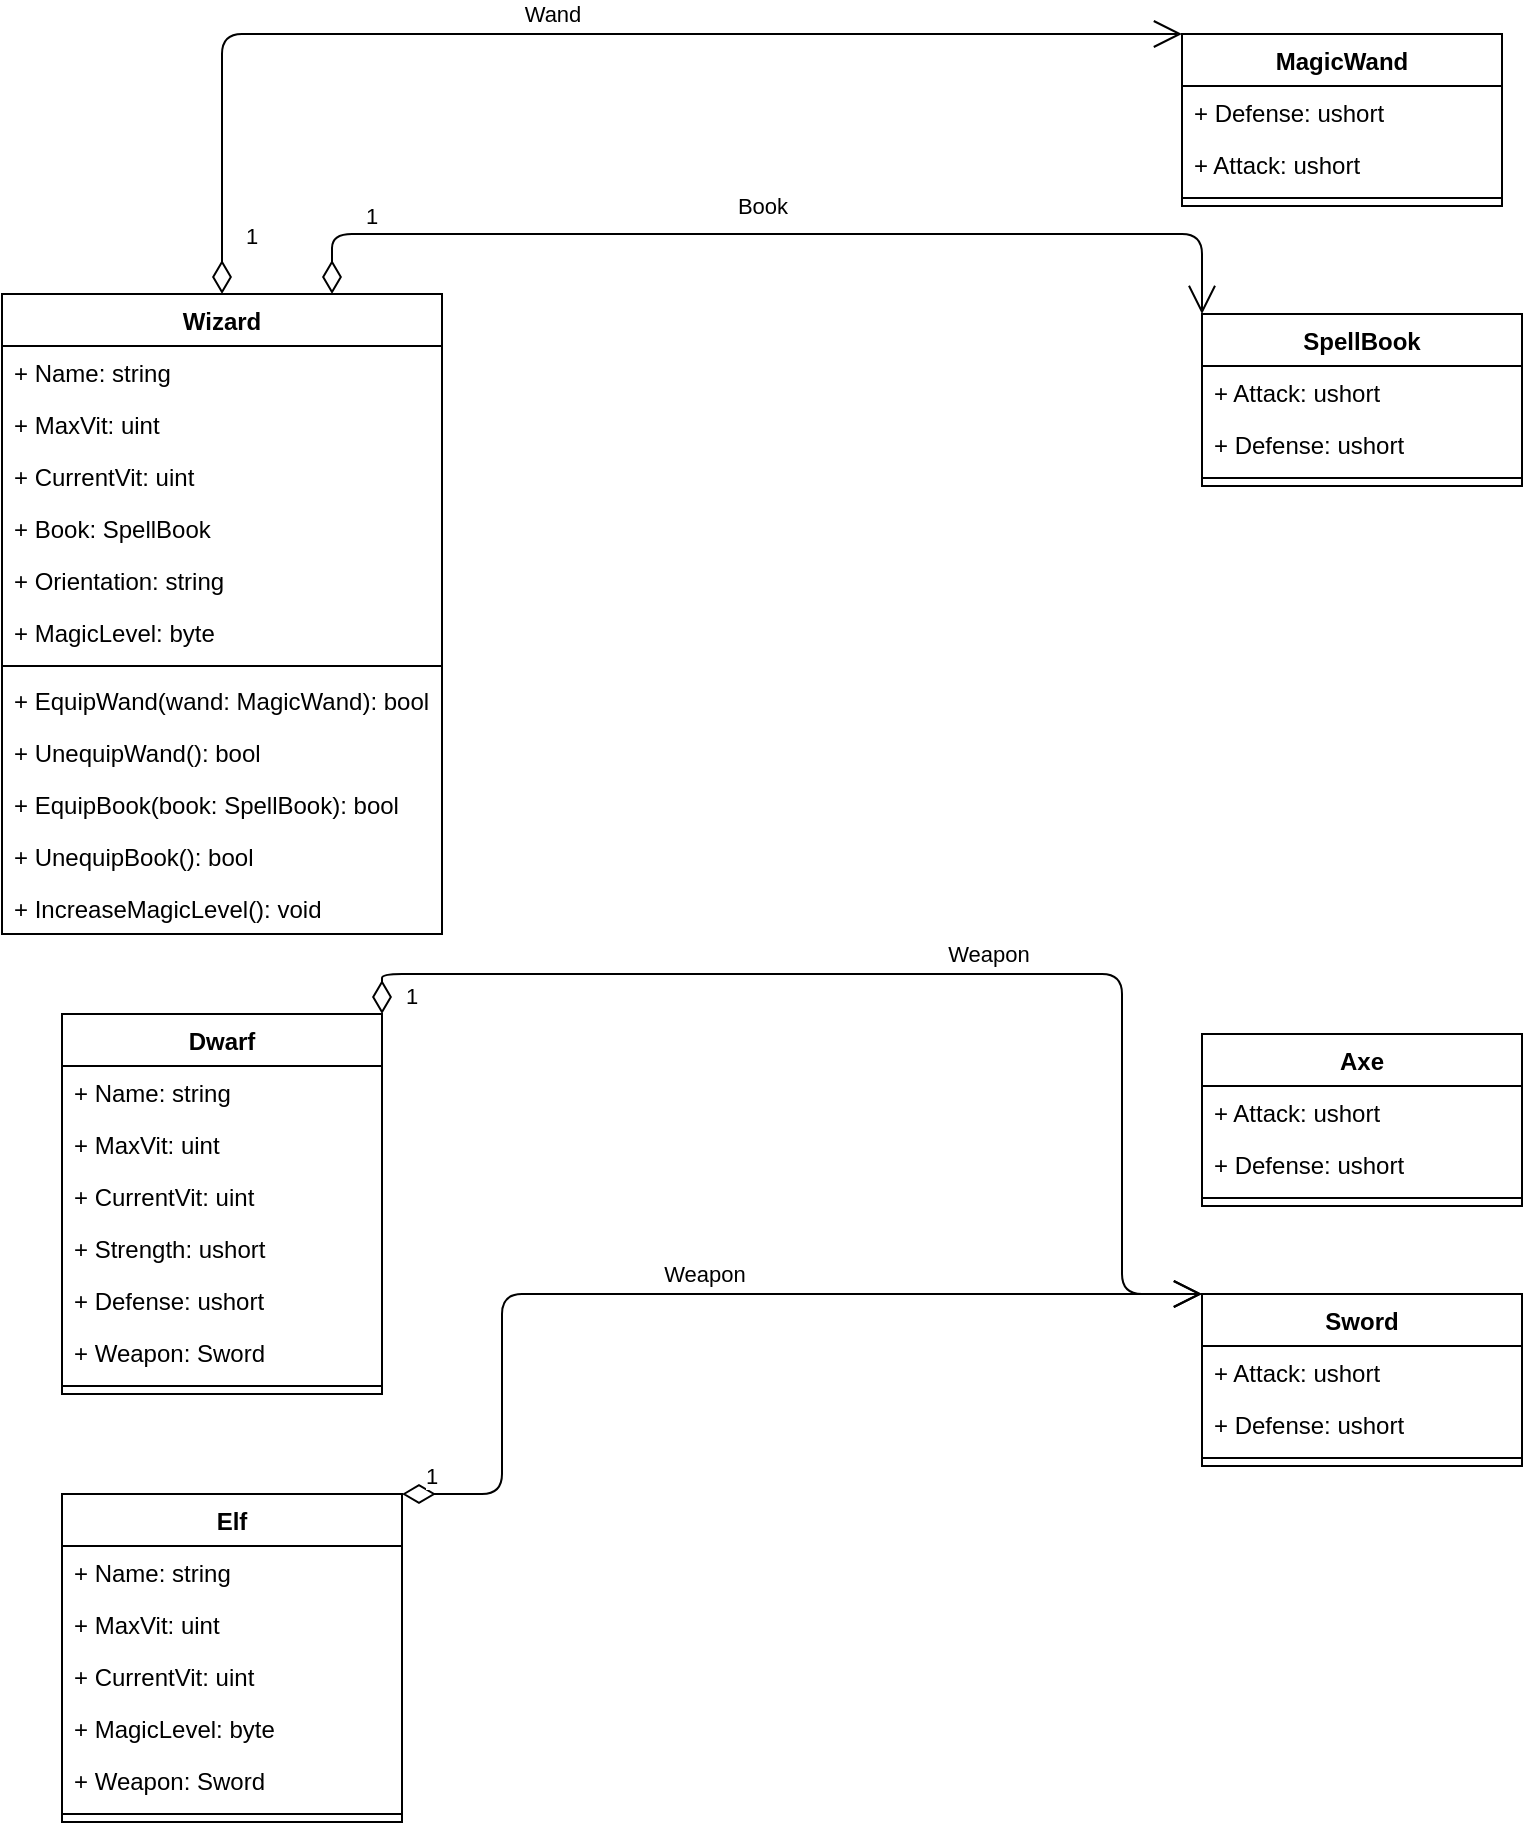 <mxfile>
    <diagram id="q3su5e_mNZvqEO0EUkKi" name="Page-1">
        <mxGraphModel dx="334" dy="1399" grid="1" gridSize="10" guides="1" tooltips="1" connect="1" arrows="1" fold="1" page="1" pageScale="1" pageWidth="827" pageHeight="1169" math="0" shadow="0">
            <root>
                <mxCell id="0"/>
                <mxCell id="1" parent="0"/>
                <mxCell id="DfV67dtDx3wEj1eyCSDH-1" value="Dwarf" style="swimlane;fontStyle=1;align=center;verticalAlign=top;childLayout=stackLayout;horizontal=1;startSize=26;horizontalStack=0;resizeParent=1;resizeParentMax=0;resizeLast=0;collapsible=1;marginBottom=0;" parent="1" vertex="1">
                    <mxGeometry x="40" y="370" width="160" height="190" as="geometry"/>
                </mxCell>
                <mxCell id="42" value="+ Name: string" style="text;strokeColor=none;fillColor=none;align=left;verticalAlign=top;spacingLeft=4;spacingRight=4;overflow=hidden;rotatable=0;points=[[0,0.5],[1,0.5]];portConstraint=eastwest;" vertex="1" parent="DfV67dtDx3wEj1eyCSDH-1">
                    <mxGeometry y="26" width="160" height="26" as="geometry"/>
                </mxCell>
                <mxCell id="9" value="+ MaxVit: uint" style="text;strokeColor=none;fillColor=none;align=left;verticalAlign=top;spacingLeft=4;spacingRight=4;overflow=hidden;rotatable=0;points=[[0,0.5],[1,0.5]];portConstraint=eastwest;" parent="DfV67dtDx3wEj1eyCSDH-1" vertex="1">
                    <mxGeometry y="52" width="160" height="26" as="geometry"/>
                </mxCell>
                <mxCell id="10" value="+ CurrentVit: uint" style="text;strokeColor=none;fillColor=none;align=left;verticalAlign=top;spacingLeft=4;spacingRight=4;overflow=hidden;rotatable=0;points=[[0,0.5],[1,0.5]];portConstraint=eastwest;" parent="DfV67dtDx3wEj1eyCSDH-1" vertex="1">
                    <mxGeometry y="78" width="160" height="26" as="geometry"/>
                </mxCell>
                <mxCell id="DfV67dtDx3wEj1eyCSDH-2" value="+ Strength: ushort" style="text;strokeColor=none;fillColor=none;align=left;verticalAlign=top;spacingLeft=4;spacingRight=4;overflow=hidden;rotatable=0;points=[[0,0.5],[1,0.5]];portConstraint=eastwest;" parent="DfV67dtDx3wEj1eyCSDH-1" vertex="1">
                    <mxGeometry y="104" width="160" height="26" as="geometry"/>
                </mxCell>
                <mxCell id="DfV67dtDx3wEj1eyCSDH-4" value="+ Defense: ushort" style="text;strokeColor=none;fillColor=none;align=left;verticalAlign=top;spacingLeft=4;spacingRight=4;overflow=hidden;rotatable=0;points=[[0,0.5],[1,0.5]];portConstraint=eastwest;" parent="DfV67dtDx3wEj1eyCSDH-1" vertex="1">
                    <mxGeometry y="130" width="160" height="26" as="geometry"/>
                </mxCell>
                <mxCell id="3" value="+ Weapon: Sword" style="text;strokeColor=none;fillColor=none;align=left;verticalAlign=top;spacingLeft=4;spacingRight=4;overflow=hidden;rotatable=0;points=[[0,0.5],[1,0.5]];portConstraint=eastwest;" parent="DfV67dtDx3wEj1eyCSDH-1" vertex="1">
                    <mxGeometry y="156" width="160" height="26" as="geometry"/>
                </mxCell>
                <mxCell id="DfV67dtDx3wEj1eyCSDH-3" value="" style="line;strokeWidth=1;fillColor=none;align=left;verticalAlign=middle;spacingTop=-1;spacingLeft=3;spacingRight=3;rotatable=0;labelPosition=right;points=[];portConstraint=eastwest;" parent="DfV67dtDx3wEj1eyCSDH-1" vertex="1">
                    <mxGeometry y="182" width="160" height="8" as="geometry"/>
                </mxCell>
                <mxCell id="DfV67dtDx3wEj1eyCSDH-5" value="Wizard" style="swimlane;fontStyle=1;align=center;verticalAlign=top;childLayout=stackLayout;horizontal=1;startSize=26;horizontalStack=0;resizeParent=1;resizeParentMax=0;resizeLast=0;collapsible=1;marginBottom=0;" parent="1" vertex="1">
                    <mxGeometry x="10" y="10" width="220" height="320" as="geometry"/>
                </mxCell>
                <mxCell id="43" value="+ Name: string" style="text;strokeColor=none;fillColor=none;align=left;verticalAlign=top;spacingLeft=4;spacingRight=4;overflow=hidden;rotatable=0;points=[[0,0.5],[1,0.5]];portConstraint=eastwest;" vertex="1" parent="DfV67dtDx3wEj1eyCSDH-5">
                    <mxGeometry y="26" width="220" height="26" as="geometry"/>
                </mxCell>
                <mxCell id="5" value="+ MaxVit: uint" style="text;strokeColor=none;fillColor=none;align=left;verticalAlign=top;spacingLeft=4;spacingRight=4;overflow=hidden;rotatable=0;points=[[0,0.5],[1,0.5]];portConstraint=eastwest;" parent="DfV67dtDx3wEj1eyCSDH-5" vertex="1">
                    <mxGeometry y="52" width="220" height="26" as="geometry"/>
                </mxCell>
                <mxCell id="6" value="+ CurrentVit: uint" style="text;strokeColor=none;fillColor=none;align=left;verticalAlign=top;spacingLeft=4;spacingRight=4;overflow=hidden;rotatable=0;points=[[0,0.5],[1,0.5]];portConstraint=eastwest;" parent="DfV67dtDx3wEj1eyCSDH-5" vertex="1">
                    <mxGeometry y="78" width="220" height="26" as="geometry"/>
                </mxCell>
                <mxCell id="DfV67dtDx3wEj1eyCSDH-16" value="+ Book: SpellBook" style="text;strokeColor=none;fillColor=none;align=left;verticalAlign=top;spacingLeft=4;spacingRight=4;overflow=hidden;rotatable=0;points=[[0,0.5],[1,0.5]];portConstraint=eastwest;" parent="DfV67dtDx3wEj1eyCSDH-5" vertex="1">
                    <mxGeometry y="104" width="220" height="26" as="geometry"/>
                </mxCell>
                <mxCell id="DfV67dtDx3wEj1eyCSDH-19" value="+ Orientation: string" style="text;strokeColor=none;fillColor=none;align=left;verticalAlign=top;spacingLeft=4;spacingRight=4;overflow=hidden;rotatable=0;points=[[0,0.5],[1,0.5]];portConstraint=eastwest;" parent="DfV67dtDx3wEj1eyCSDH-5" vertex="1">
                    <mxGeometry y="130" width="220" height="26" as="geometry"/>
                </mxCell>
                <mxCell id="DfV67dtDx3wEj1eyCSDH-20" value="+ MagicLevel: byte" style="text;strokeColor=none;fillColor=none;align=left;verticalAlign=top;spacingLeft=4;spacingRight=4;overflow=hidden;rotatable=0;points=[[0,0.5],[1,0.5]];portConstraint=eastwest;" parent="DfV67dtDx3wEj1eyCSDH-5" vertex="1">
                    <mxGeometry y="156" width="220" height="26" as="geometry"/>
                </mxCell>
                <mxCell id="DfV67dtDx3wEj1eyCSDH-7" value="" style="line;strokeWidth=1;fillColor=none;align=left;verticalAlign=middle;spacingTop=-1;spacingLeft=3;spacingRight=3;rotatable=0;labelPosition=right;points=[];portConstraint=eastwest;" parent="DfV67dtDx3wEj1eyCSDH-5" vertex="1">
                    <mxGeometry y="182" width="220" height="8" as="geometry"/>
                </mxCell>
                <mxCell id="DfV67dtDx3wEj1eyCSDH-8" value="+ EquipWand(wand: MagicWand): bool" style="text;strokeColor=none;fillColor=none;align=left;verticalAlign=top;spacingLeft=4;spacingRight=4;overflow=hidden;rotatable=0;points=[[0,0.5],[1,0.5]];portConstraint=eastwest;" parent="DfV67dtDx3wEj1eyCSDH-5" vertex="1">
                    <mxGeometry y="190" width="220" height="26" as="geometry"/>
                </mxCell>
                <mxCell id="DfV67dtDx3wEj1eyCSDH-15" value="+ UnequipWand(): bool" style="text;strokeColor=none;fillColor=none;align=left;verticalAlign=top;spacingLeft=4;spacingRight=4;overflow=hidden;rotatable=0;points=[[0,0.5],[1,0.5]];portConstraint=eastwest;" parent="DfV67dtDx3wEj1eyCSDH-5" vertex="1">
                    <mxGeometry y="216" width="220" height="26" as="geometry"/>
                </mxCell>
                <mxCell id="DfV67dtDx3wEj1eyCSDH-17" value="+ EquipBook(book: SpellBook): bool" style="text;strokeColor=none;fillColor=none;align=left;verticalAlign=top;spacingLeft=4;spacingRight=4;overflow=hidden;rotatable=0;points=[[0,0.5],[1,0.5]];portConstraint=eastwest;" parent="DfV67dtDx3wEj1eyCSDH-5" vertex="1">
                    <mxGeometry y="242" width="220" height="26" as="geometry"/>
                </mxCell>
                <mxCell id="DfV67dtDx3wEj1eyCSDH-18" value="+ UnequipBook(): bool" style="text;strokeColor=none;fillColor=none;align=left;verticalAlign=top;spacingLeft=4;spacingRight=4;overflow=hidden;rotatable=0;points=[[0,0.5],[1,0.5]];portConstraint=eastwest;" parent="DfV67dtDx3wEj1eyCSDH-5" vertex="1">
                    <mxGeometry y="268" width="220" height="26" as="geometry"/>
                </mxCell>
                <mxCell id="DfV67dtDx3wEj1eyCSDH-21" value="+ IncreaseMagicLevel(): void" style="text;strokeColor=none;fillColor=none;align=left;verticalAlign=top;spacingLeft=4;spacingRight=4;overflow=hidden;rotatable=0;points=[[0,0.5],[1,0.5]];portConstraint=eastwest;" parent="DfV67dtDx3wEj1eyCSDH-5" vertex="1">
                    <mxGeometry y="294" width="220" height="26" as="geometry"/>
                </mxCell>
                <mxCell id="DfV67dtDx3wEj1eyCSDH-9" value="Elf" style="swimlane;fontStyle=1;align=center;verticalAlign=top;childLayout=stackLayout;horizontal=1;startSize=26;horizontalStack=0;resizeParent=1;resizeParentMax=0;resizeLast=0;collapsible=1;marginBottom=0;" parent="1" vertex="1">
                    <mxGeometry x="40" y="610" width="170" height="164" as="geometry"/>
                </mxCell>
                <mxCell id="44" value="+ Name: string" style="text;strokeColor=none;fillColor=none;align=left;verticalAlign=top;spacingLeft=4;spacingRight=4;overflow=hidden;rotatable=0;points=[[0,0.5],[1,0.5]];portConstraint=eastwest;" vertex="1" parent="DfV67dtDx3wEj1eyCSDH-9">
                    <mxGeometry y="26" width="170" height="26" as="geometry"/>
                </mxCell>
                <mxCell id="7" value="+ MaxVit: uint" style="text;strokeColor=none;fillColor=none;align=left;verticalAlign=top;spacingLeft=4;spacingRight=4;overflow=hidden;rotatable=0;points=[[0,0.5],[1,0.5]];portConstraint=eastwest;" parent="DfV67dtDx3wEj1eyCSDH-9" vertex="1">
                    <mxGeometry y="52" width="170" height="26" as="geometry"/>
                </mxCell>
                <mxCell id="8" value="+ CurrentVit: uint" style="text;strokeColor=none;fillColor=none;align=left;verticalAlign=top;spacingLeft=4;spacingRight=4;overflow=hidden;rotatable=0;points=[[0,0.5],[1,0.5]];portConstraint=eastwest;" parent="DfV67dtDx3wEj1eyCSDH-9" vertex="1">
                    <mxGeometry y="78" width="170" height="26" as="geometry"/>
                </mxCell>
                <mxCell id="DfV67dtDx3wEj1eyCSDH-22" value="+ MagicLevel: byte" style="text;strokeColor=none;fillColor=none;align=left;verticalAlign=top;spacingLeft=4;spacingRight=4;overflow=hidden;rotatable=0;points=[[0,0.5],[1,0.5]];portConstraint=eastwest;" parent="DfV67dtDx3wEj1eyCSDH-9" vertex="1">
                    <mxGeometry y="104" width="170" height="26" as="geometry"/>
                </mxCell>
                <mxCell id="DfV67dtDx3wEj1eyCSDH-23" value="+ Weapon: Sword" style="text;strokeColor=none;fillColor=none;align=left;verticalAlign=top;spacingLeft=4;spacingRight=4;overflow=hidden;rotatable=0;points=[[0,0.5],[1,0.5]];portConstraint=eastwest;" parent="DfV67dtDx3wEj1eyCSDH-9" vertex="1">
                    <mxGeometry y="130" width="170" height="26" as="geometry"/>
                </mxCell>
                <mxCell id="DfV67dtDx3wEj1eyCSDH-11" value="" style="line;strokeWidth=1;fillColor=none;align=left;verticalAlign=middle;spacingTop=-1;spacingLeft=3;spacingRight=3;rotatable=0;labelPosition=right;points=[];portConstraint=eastwest;" parent="DfV67dtDx3wEj1eyCSDH-9" vertex="1">
                    <mxGeometry y="156" width="170" height="8" as="geometry"/>
                </mxCell>
                <mxCell id="11" value="MagicWand" style="swimlane;fontStyle=1;align=center;verticalAlign=top;childLayout=stackLayout;horizontal=1;startSize=26;horizontalStack=0;resizeParent=1;resizeParentMax=0;resizeLast=0;collapsible=1;marginBottom=0;" parent="1" vertex="1">
                    <mxGeometry x="600" y="-120" width="160" height="86" as="geometry"/>
                </mxCell>
                <mxCell id="15" value="+ Defense: ushort" style="text;strokeColor=none;fillColor=none;align=left;verticalAlign=top;spacingLeft=4;spacingRight=4;overflow=hidden;rotatable=0;points=[[0,0.5],[1,0.5]];portConstraint=eastwest;" parent="11" vertex="1">
                    <mxGeometry y="26" width="160" height="26" as="geometry"/>
                </mxCell>
                <mxCell id="12" value="+ Attack: ushort" style="text;strokeColor=none;fillColor=none;align=left;verticalAlign=top;spacingLeft=4;spacingRight=4;overflow=hidden;rotatable=0;points=[[0,0.5],[1,0.5]];portConstraint=eastwest;" parent="11" vertex="1">
                    <mxGeometry y="52" width="160" height="26" as="geometry"/>
                </mxCell>
                <mxCell id="13" value="" style="line;strokeWidth=1;fillColor=none;align=left;verticalAlign=middle;spacingTop=-1;spacingLeft=3;spacingRight=3;rotatable=0;labelPosition=right;points=[];portConstraint=eastwest;" parent="11" vertex="1">
                    <mxGeometry y="78" width="160" height="8" as="geometry"/>
                </mxCell>
                <mxCell id="16" value="Sword" style="swimlane;fontStyle=1;align=center;verticalAlign=top;childLayout=stackLayout;horizontal=1;startSize=26;horizontalStack=0;resizeParent=1;resizeParentMax=0;resizeLast=0;collapsible=1;marginBottom=0;" parent="1" vertex="1">
                    <mxGeometry x="610" y="510" width="160" height="86" as="geometry"/>
                </mxCell>
                <mxCell id="17" value="+ Attack: ushort" style="text;strokeColor=none;fillColor=none;align=left;verticalAlign=top;spacingLeft=4;spacingRight=4;overflow=hidden;rotatable=0;points=[[0,0.5],[1,0.5]];portConstraint=eastwest;" parent="16" vertex="1">
                    <mxGeometry y="26" width="160" height="26" as="geometry"/>
                </mxCell>
                <mxCell id="18" value="+ Defense: ushort" style="text;strokeColor=none;fillColor=none;align=left;verticalAlign=top;spacingLeft=4;spacingRight=4;overflow=hidden;rotatable=0;points=[[0,0.5],[1,0.5]];portConstraint=eastwest;" parent="16" vertex="1">
                    <mxGeometry y="52" width="160" height="26" as="geometry"/>
                </mxCell>
                <mxCell id="19" value="" style="line;strokeWidth=1;fillColor=none;align=left;verticalAlign=middle;spacingTop=-1;spacingLeft=3;spacingRight=3;rotatable=0;labelPosition=right;points=[];portConstraint=eastwest;" parent="16" vertex="1">
                    <mxGeometry y="78" width="160" height="8" as="geometry"/>
                </mxCell>
                <mxCell id="20" value="SpellBook" style="swimlane;fontStyle=1;align=center;verticalAlign=top;childLayout=stackLayout;horizontal=1;startSize=26;horizontalStack=0;resizeParent=1;resizeParentMax=0;resizeLast=0;collapsible=1;marginBottom=0;" parent="1" vertex="1">
                    <mxGeometry x="610" y="20" width="160" height="86" as="geometry"/>
                </mxCell>
                <mxCell id="21" value="+ Attack: ushort" style="text;strokeColor=none;fillColor=none;align=left;verticalAlign=top;spacingLeft=4;spacingRight=4;overflow=hidden;rotatable=0;points=[[0,0.5],[1,0.5]];portConstraint=eastwest;" parent="20" vertex="1">
                    <mxGeometry y="26" width="160" height="26" as="geometry"/>
                </mxCell>
                <mxCell id="22" value="+ Defense: ushort" style="text;strokeColor=none;fillColor=none;align=left;verticalAlign=top;spacingLeft=4;spacingRight=4;overflow=hidden;rotatable=0;points=[[0,0.5],[1,0.5]];portConstraint=eastwest;" parent="20" vertex="1">
                    <mxGeometry y="52" width="160" height="26" as="geometry"/>
                </mxCell>
                <mxCell id="23" value="" style="line;strokeWidth=1;fillColor=none;align=left;verticalAlign=middle;spacingTop=-1;spacingLeft=3;spacingRight=3;rotatable=0;labelPosition=right;points=[];portConstraint=eastwest;" parent="20" vertex="1">
                    <mxGeometry y="78" width="160" height="8" as="geometry"/>
                </mxCell>
                <mxCell id="26" value="1" style="endArrow=open;html=1;endSize=12;startArrow=diamondThin;startSize=14;startFill=0;edgeStyle=orthogonalEdgeStyle;align=left;verticalAlign=bottom;exitX=0.5;exitY=0;exitDx=0;exitDy=0;entryX=0;entryY=0;entryDx=0;entryDy=0;" edge="1" parent="1" source="DfV67dtDx3wEj1eyCSDH-5" target="11">
                    <mxGeometry x="-0.933" y="-10" relative="1" as="geometry">
                        <mxPoint x="290" y="200" as="sourcePoint"/>
                        <mxPoint x="450" y="200" as="targetPoint"/>
                        <Array as="points">
                            <mxPoint x="120" y="-120"/>
                        </Array>
                        <mxPoint as="offset"/>
                    </mxGeometry>
                </mxCell>
                <mxCell id="28" value="Wand" style="edgeLabel;html=1;align=center;verticalAlign=middle;resizable=0;points=[];" vertex="1" connectable="0" parent="26">
                    <mxGeometry x="-0.13" y="-1" relative="1" as="geometry">
                        <mxPoint x="29" y="-11" as="offset"/>
                    </mxGeometry>
                </mxCell>
                <mxCell id="31" value="1" style="endArrow=open;html=1;endSize=12;startArrow=diamondThin;startSize=14;startFill=0;edgeStyle=orthogonalEdgeStyle;align=left;verticalAlign=bottom;exitX=0.75;exitY=0;exitDx=0;exitDy=0;entryX=0;entryY=0;entryDx=0;entryDy=0;" edge="1" parent="1" source="DfV67dtDx3wEj1eyCSDH-5" target="20">
                    <mxGeometry x="-0.822" relative="1" as="geometry">
                        <mxPoint x="130" y="20" as="sourcePoint"/>
                        <mxPoint x="610" y="-110" as="targetPoint"/>
                        <Array as="points">
                            <mxPoint x="175" y="-20"/>
                            <mxPoint x="610" y="-20"/>
                        </Array>
                        <mxPoint as="offset"/>
                    </mxGeometry>
                </mxCell>
                <mxCell id="32" value="Book" style="edgeLabel;html=1;align=center;verticalAlign=middle;resizable=0;points=[];" vertex="1" connectable="0" parent="31">
                    <mxGeometry x="-0.13" y="-1" relative="1" as="geometry">
                        <mxPoint x="25" y="-15" as="offset"/>
                    </mxGeometry>
                </mxCell>
                <mxCell id="34" value="1" style="endArrow=open;html=1;endSize=12;startArrow=diamondThin;startSize=14;startFill=0;edgeStyle=orthogonalEdgeStyle;align=left;verticalAlign=bottom;exitX=1;exitY=0;exitDx=0;exitDy=0;entryX=0;entryY=0;entryDx=0;entryDy=0;" edge="1" parent="1" source="DfV67dtDx3wEj1eyCSDH-1" target="16">
                    <mxGeometry x="-1" y="-10" relative="1" as="geometry">
                        <mxPoint x="196" y="500" as="sourcePoint"/>
                        <mxPoint x="631" y="510" as="targetPoint"/>
                        <Array as="points">
                            <mxPoint x="200" y="350"/>
                            <mxPoint x="570" y="350"/>
                        </Array>
                        <mxPoint as="offset"/>
                    </mxGeometry>
                </mxCell>
                <mxCell id="35" value="Weapon" style="edgeLabel;html=1;align=center;verticalAlign=middle;resizable=0;points=[];" vertex="1" connectable="0" parent="34">
                    <mxGeometry x="-0.13" y="-1" relative="1" as="geometry">
                        <mxPoint x="66" y="-11" as="offset"/>
                    </mxGeometry>
                </mxCell>
                <mxCell id="36" value="1" style="endArrow=open;html=1;endSize=12;startArrow=diamondThin;startSize=14;startFill=0;edgeStyle=orthogonalEdgeStyle;align=left;verticalAlign=bottom;entryX=0;entryY=0;entryDx=0;entryDy=0;exitX=1;exitY=0;exitDx=0;exitDy=0;" edge="1" parent="1" source="DfV67dtDx3wEj1eyCSDH-9" target="16">
                    <mxGeometry x="-0.96" relative="1" as="geometry">
                        <mxPoint x="230" y="570" as="sourcePoint"/>
                        <mxPoint x="570" y="500" as="targetPoint"/>
                        <Array as="points">
                            <mxPoint x="260" y="610"/>
                            <mxPoint x="260" y="510"/>
                        </Array>
                        <mxPoint as="offset"/>
                    </mxGeometry>
                </mxCell>
                <mxCell id="37" value="Weapon" style="edgeLabel;html=1;align=center;verticalAlign=middle;resizable=0;points=[];" vertex="1" connectable="0" parent="36">
                    <mxGeometry x="-0.13" y="-1" relative="1" as="geometry">
                        <mxPoint x="33" y="-11" as="offset"/>
                    </mxGeometry>
                </mxCell>
                <mxCell id="38" value="Axe" style="swimlane;fontStyle=1;align=center;verticalAlign=top;childLayout=stackLayout;horizontal=1;startSize=26;horizontalStack=0;resizeParent=1;resizeParentMax=0;resizeLast=0;collapsible=1;marginBottom=0;" vertex="1" parent="1">
                    <mxGeometry x="610" y="380" width="160" height="86" as="geometry"/>
                </mxCell>
                <mxCell id="39" value="+ Attack: ushort" style="text;strokeColor=none;fillColor=none;align=left;verticalAlign=top;spacingLeft=4;spacingRight=4;overflow=hidden;rotatable=0;points=[[0,0.5],[1,0.5]];portConstraint=eastwest;" vertex="1" parent="38">
                    <mxGeometry y="26" width="160" height="26" as="geometry"/>
                </mxCell>
                <mxCell id="40" value="+ Defense: ushort" style="text;strokeColor=none;fillColor=none;align=left;verticalAlign=top;spacingLeft=4;spacingRight=4;overflow=hidden;rotatable=0;points=[[0,0.5],[1,0.5]];portConstraint=eastwest;" vertex="1" parent="38">
                    <mxGeometry y="52" width="160" height="26" as="geometry"/>
                </mxCell>
                <mxCell id="41" value="" style="line;strokeWidth=1;fillColor=none;align=left;verticalAlign=middle;spacingTop=-1;spacingLeft=3;spacingRight=3;rotatable=0;labelPosition=right;points=[];portConstraint=eastwest;" vertex="1" parent="38">
                    <mxGeometry y="78" width="160" height="8" as="geometry"/>
                </mxCell>
            </root>
        </mxGraphModel>
    </diagram>
</mxfile>